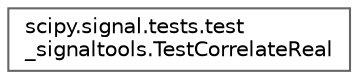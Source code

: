 digraph "Graphical Class Hierarchy"
{
 // LATEX_PDF_SIZE
  bgcolor="transparent";
  edge [fontname=Helvetica,fontsize=10,labelfontname=Helvetica,labelfontsize=10];
  node [fontname=Helvetica,fontsize=10,shape=box,height=0.2,width=0.4];
  rankdir="LR";
  Node0 [id="Node000000",label="scipy.signal.tests.test\l_signaltools.TestCorrelateReal",height=0.2,width=0.4,color="grey40", fillcolor="white", style="filled",URL="$d9/db1/classscipy_1_1signal_1_1tests_1_1test__signaltools_1_1TestCorrelateReal.html",tooltip=" "];
}
